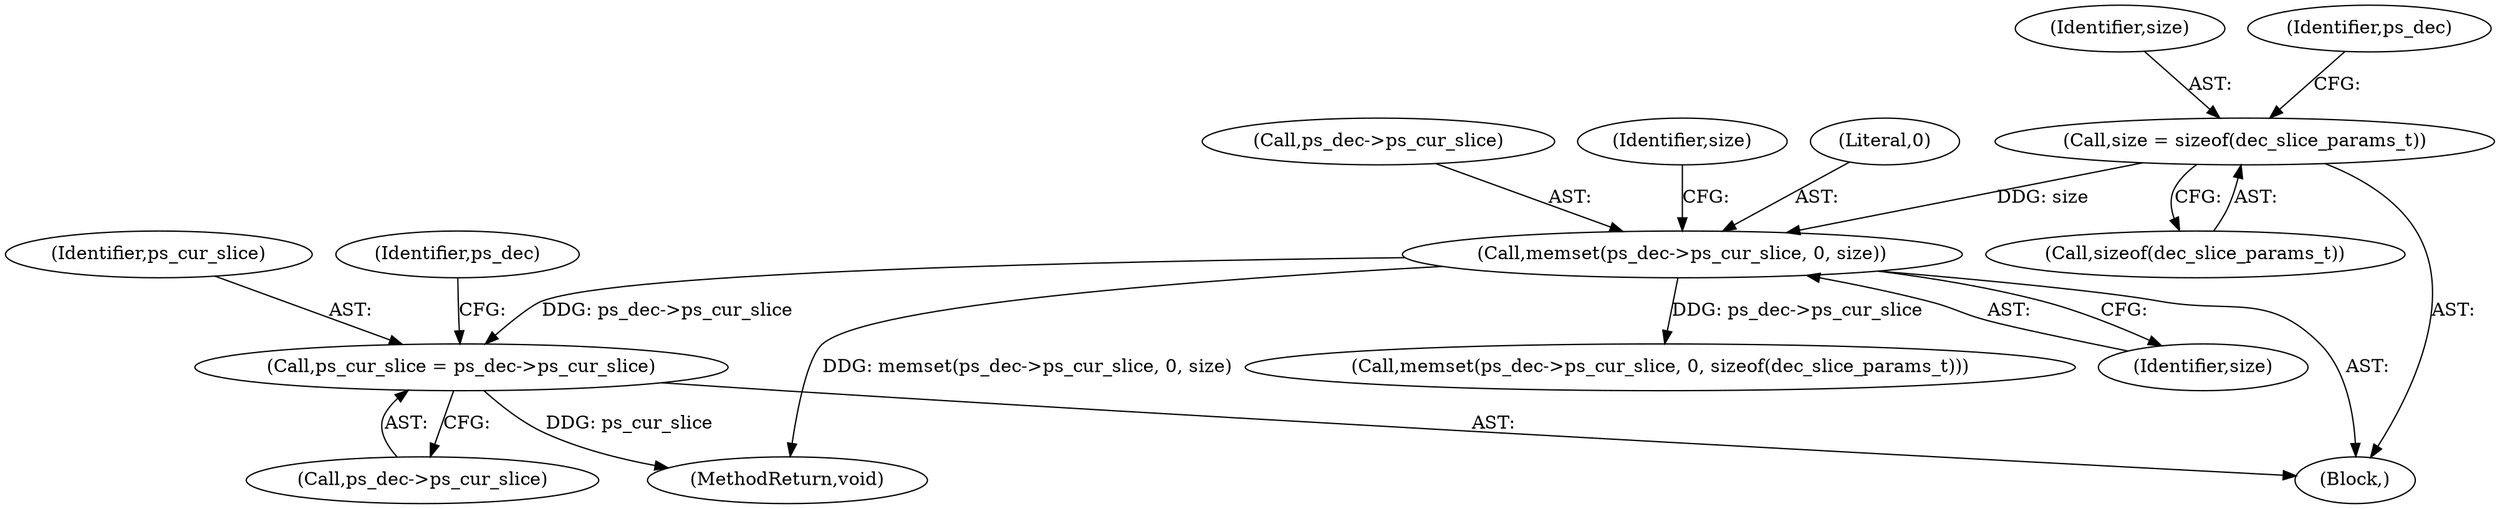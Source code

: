 digraph "0_Android_cc676ebd95247646e67907ccab150fb77a847335@pointer" {
"1000267" [label="(Call,ps_cur_slice = ps_dec->ps_cur_slice)"];
"1000212" [label="(Call,memset(ps_dec->ps_cur_slice, 0, size))"];
"1000208" [label="(Call,size = sizeof(dec_slice_params_t))"];
"1000268" [label="(Identifier,ps_cur_slice)"];
"1000217" [label="(Identifier,size)"];
"1000274" [label="(Identifier,ps_dec)"];
"1000213" [label="(Call,ps_dec->ps_cur_slice)"];
"1000210" [label="(Call,sizeof(dec_slice_params_t))"];
"1000209" [label="(Identifier,size)"];
"1000963" [label="(MethodReturn,void)"];
"1000942" [label="(Call,memset(ps_dec->ps_cur_slice, 0, sizeof(dec_slice_params_t)))"];
"1000214" [label="(Identifier,ps_dec)"];
"1000219" [label="(Identifier,size)"];
"1000267" [label="(Call,ps_cur_slice = ps_dec->ps_cur_slice)"];
"1000208" [label="(Call,size = sizeof(dec_slice_params_t))"];
"1000121" [label="(Block,)"];
"1000216" [label="(Literal,0)"];
"1000269" [label="(Call,ps_dec->ps_cur_slice)"];
"1000212" [label="(Call,memset(ps_dec->ps_cur_slice, 0, size))"];
"1000267" -> "1000121"  [label="AST: "];
"1000267" -> "1000269"  [label="CFG: "];
"1000268" -> "1000267"  [label="AST: "];
"1000269" -> "1000267"  [label="AST: "];
"1000274" -> "1000267"  [label="CFG: "];
"1000267" -> "1000963"  [label="DDG: ps_cur_slice"];
"1000212" -> "1000267"  [label="DDG: ps_dec->ps_cur_slice"];
"1000212" -> "1000121"  [label="AST: "];
"1000212" -> "1000217"  [label="CFG: "];
"1000213" -> "1000212"  [label="AST: "];
"1000216" -> "1000212"  [label="AST: "];
"1000217" -> "1000212"  [label="AST: "];
"1000219" -> "1000212"  [label="CFG: "];
"1000212" -> "1000963"  [label="DDG: memset(ps_dec->ps_cur_slice, 0, size)"];
"1000208" -> "1000212"  [label="DDG: size"];
"1000212" -> "1000942"  [label="DDG: ps_dec->ps_cur_slice"];
"1000208" -> "1000121"  [label="AST: "];
"1000208" -> "1000210"  [label="CFG: "];
"1000209" -> "1000208"  [label="AST: "];
"1000210" -> "1000208"  [label="AST: "];
"1000214" -> "1000208"  [label="CFG: "];
}
